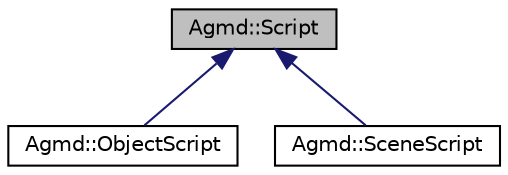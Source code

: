 digraph "Agmd::Script"
{
  edge [fontname="Helvetica",fontsize="10",labelfontname="Helvetica",labelfontsize="10"];
  node [fontname="Helvetica",fontsize="10",shape=record];
  Node1 [label="Agmd::Script",height=0.2,width=0.4,color="black", fillcolor="grey75", style="filled" fontcolor="black"];
  Node1 -> Node2 [dir="back",color="midnightblue",fontsize="10",style="solid",fontname="Helvetica"];
  Node2 [label="Agmd::ObjectScript",height=0.2,width=0.4,color="black", fillcolor="white", style="filled",URL="$class_agmd_1_1_object_script.html"];
  Node1 -> Node3 [dir="back",color="midnightblue",fontsize="10",style="solid",fontname="Helvetica"];
  Node3 [label="Agmd::SceneScript",height=0.2,width=0.4,color="black", fillcolor="white", style="filled",URL="$class_agmd_1_1_scene_script.html"];
}
